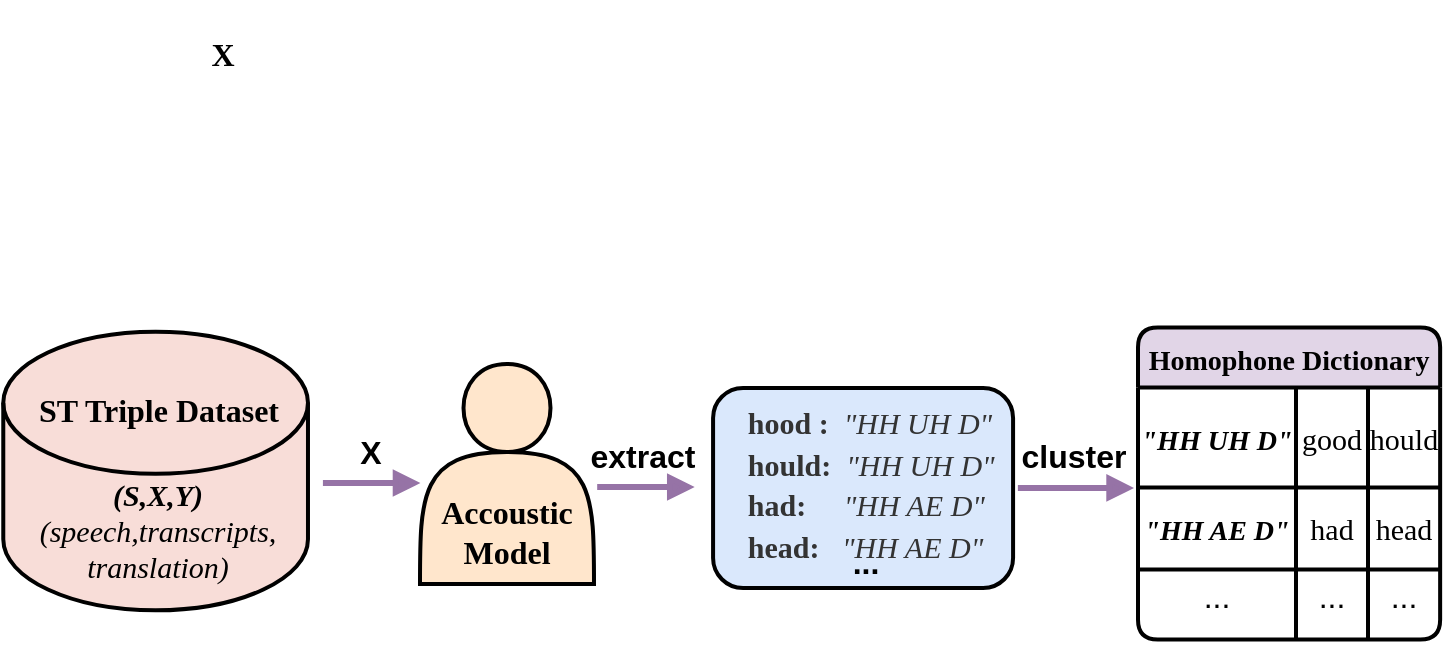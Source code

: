 <mxfile version="21.5.0" type="github">
  <diagram name="第 1 页" id="RiwEQBVP6Pt6G4PIuM6V">
    <mxGraphModel dx="1442" dy="4707" grid="1" gridSize="10" guides="1" tooltips="1" connect="1" arrows="1" fold="1" page="1" pageScale="1" pageWidth="827" pageHeight="1169" math="0" shadow="0">
      <root>
        <mxCell id="0" />
        <mxCell id="1" parent="0" />
        <mxCell id="oZS1PJBofjfwS2mwzUAG-349" value="" style="group;strokeWidth=2;" parent="1" vertex="1" connectable="0">
          <mxGeometry x="1090.0" y="-2812" width="70" height="100" as="geometry" />
        </mxCell>
        <mxCell id="oZS1PJBofjfwS2mwzUAG-350" value="" style="shape=actor;whiteSpace=wrap;html=1;fillColor=#ffe6cc;strokeColor=#000000;strokeWidth=2;" parent="oZS1PJBofjfwS2mwzUAG-349" vertex="1">
          <mxGeometry x="-20" y="-10" width="87" height="110" as="geometry" />
        </mxCell>
        <mxCell id="oZS1PJBofjfwS2mwzUAG-351" value="&lt;font size=&quot;1&quot; face=&quot;Times New Roman&quot;&gt;&lt;b style=&quot;font-size: 16px;&quot;&gt;Accoustic Model&lt;/b&gt;&lt;/font&gt;" style="text;html=1;strokeColor=none;fillColor=none;align=center;verticalAlign=middle;whiteSpace=wrap;rounded=0;" parent="oZS1PJBofjfwS2mwzUAG-349" vertex="1">
          <mxGeometry x="-0.87" y="59" width="49" height="30" as="geometry" />
        </mxCell>
        <mxCell id="oZS1PJBofjfwS2mwzUAG-362" value="" style="endArrow=block;html=1;rounded=0;strokeWidth=3;endFill=1;fillColor=#e1d5e7;strokeColor=#9673a6;movable=1;resizable=1;rotatable=1;deletable=1;editable=1;locked=0;connectable=1;" parent="1" edge="1">
          <mxGeometry width="50" height="50" relative="1" as="geometry">
            <mxPoint x="1368.93" y="-2760.04" as="sourcePoint" />
            <mxPoint x="1427" y="-2760" as="targetPoint" />
          </mxGeometry>
        </mxCell>
        <mxCell id="oZS1PJBofjfwS2mwzUAG-364" value="Homophone Dictionary" style="shape=table;startSize=30;container=1;collapsible=0;childLayout=tableLayout;strokeColor=#000000;fontSize=14;fontStyle=1;fillColor=#e1d5e7;rounded=1;verticalAlign=middle;horizontal=1;swimlaneLine=1;arcSize=11;fontFamily=Times New Roman;movable=1;resizable=1;rotatable=1;deletable=1;editable=1;locked=0;connectable=1;strokeWidth=2;" parent="1" vertex="1">
          <mxGeometry x="1429" y="-2840.23" width="151.07" height="156" as="geometry" />
        </mxCell>
        <mxCell id="oZS1PJBofjfwS2mwzUAG-365" value="" style="shape=tableRow;horizontal=0;startSize=0;swimlaneHead=0;swimlaneBody=0;strokeColor=inherit;top=0;left=0;bottom=0;right=0;collapsible=0;dropTarget=0;fillColor=none;points=[[0,0.5],[1,0.5]];portConstraint=eastwest;fontSize=16;movable=1;resizable=1;rotatable=1;deletable=1;editable=1;locked=0;connectable=1;" parent="oZS1PJBofjfwS2mwzUAG-364" vertex="1">
          <mxGeometry y="30" width="151.07" height="50" as="geometry" />
        </mxCell>
        <mxCell id="oZS1PJBofjfwS2mwzUAG-366" value="&lt;i&gt;&lt;font face=&quot;Times New Roman&quot; style=&quot;font-size: 14px;&quot;&gt;&lt;b&gt;&quot;HH UH D&quot;&lt;/b&gt;&lt;/font&gt;&lt;/i&gt;" style="shape=partialRectangle;html=1;whiteSpace=wrap;connectable=1;strokeColor=inherit;overflow=hidden;fillColor=none;top=0;left=0;bottom=0;right=0;pointerEvents=1;fontSize=16;spacing=0;movable=1;resizable=1;rotatable=1;deletable=1;editable=1;locked=0;" parent="oZS1PJBofjfwS2mwzUAG-365" vertex="1">
          <mxGeometry width="79" height="50" as="geometry">
            <mxRectangle width="79" height="50" as="alternateBounds" />
          </mxGeometry>
        </mxCell>
        <mxCell id="oZS1PJBofjfwS2mwzUAG-367" value="&lt;font face=&quot;Times New Roman&quot; style=&quot;font-size: 15px;&quot;&gt;good&lt;/font&gt;" style="shape=partialRectangle;html=1;whiteSpace=wrap;connectable=1;strokeColor=inherit;overflow=hidden;fillColor=none;top=0;left=0;bottom=0;right=0;pointerEvents=1;fontSize=16;spacing=-1;movable=1;resizable=1;rotatable=1;deletable=1;editable=1;locked=0;" parent="oZS1PJBofjfwS2mwzUAG-365" vertex="1">
          <mxGeometry x="79" width="36" height="50" as="geometry">
            <mxRectangle width="36" height="50" as="alternateBounds" />
          </mxGeometry>
        </mxCell>
        <mxCell id="oZS1PJBofjfwS2mwzUAG-368" value="&lt;font face=&quot;Times New Roman&quot; style=&quot;font-size: 15px;&quot;&gt;hould&lt;/font&gt;" style="shape=partialRectangle;html=1;whiteSpace=wrap;connectable=1;strokeColor=inherit;overflow=hidden;fillColor=none;top=0;left=0;bottom=0;right=0;pointerEvents=1;fontSize=16;spacing=-2;movable=1;resizable=1;rotatable=1;deletable=1;editable=1;locked=0;" parent="oZS1PJBofjfwS2mwzUAG-365" vertex="1">
          <mxGeometry x="115" width="36" height="50" as="geometry">
            <mxRectangle width="36" height="50" as="alternateBounds" />
          </mxGeometry>
        </mxCell>
        <mxCell id="oZS1PJBofjfwS2mwzUAG-369" value="" style="shape=tableRow;horizontal=0;startSize=0;swimlaneHead=0;swimlaneBody=0;strokeColor=inherit;top=0;left=0;bottom=0;right=0;collapsible=0;dropTarget=0;fillColor=none;points=[[0,0.5],[1,0.5]];portConstraint=eastwest;fontSize=16;movable=1;resizable=1;rotatable=1;deletable=1;editable=1;locked=0;connectable=1;" parent="oZS1PJBofjfwS2mwzUAG-364" vertex="1">
          <mxGeometry y="80" width="151.07" height="41" as="geometry" />
        </mxCell>
        <mxCell id="oZS1PJBofjfwS2mwzUAG-370" value="&lt;font size=&quot;1&quot; face=&quot;Times New Roman&quot; style=&quot;&quot;&gt;&lt;i style=&quot;font-size: 14px;&quot;&gt;&lt;b&gt;&quot;HH AE D&quot;&lt;/b&gt;&lt;/i&gt;&lt;/font&gt;" style="shape=partialRectangle;html=1;whiteSpace=wrap;connectable=1;strokeColor=inherit;overflow=hidden;fillColor=none;top=0;left=0;bottom=0;right=0;pointerEvents=1;fontSize=16;spacing=0;movable=1;resizable=1;rotatable=1;deletable=1;editable=1;locked=0;" parent="oZS1PJBofjfwS2mwzUAG-369" vertex="1">
          <mxGeometry width="79" height="41" as="geometry">
            <mxRectangle width="79" height="41" as="alternateBounds" />
          </mxGeometry>
        </mxCell>
        <mxCell id="oZS1PJBofjfwS2mwzUAG-371" value="&lt;font face=&quot;Times New Roman&quot; style=&quot;font-size: 15px;&quot;&gt;had&lt;/font&gt;" style="shape=partialRectangle;html=1;whiteSpace=wrap;connectable=1;strokeColor=inherit;overflow=hidden;fillColor=none;top=0;left=0;bottom=0;right=0;pointerEvents=1;fontSize=16;spacing=0;movable=1;resizable=1;rotatable=1;deletable=1;editable=1;locked=0;" parent="oZS1PJBofjfwS2mwzUAG-369" vertex="1">
          <mxGeometry x="79" width="36" height="41" as="geometry">
            <mxRectangle width="36" height="41" as="alternateBounds" />
          </mxGeometry>
        </mxCell>
        <mxCell id="oZS1PJBofjfwS2mwzUAG-372" value="&lt;font face=&quot;Times New Roman&quot; style=&quot;font-size: 15px;&quot;&gt;head&lt;/font&gt;" style="shape=partialRectangle;html=1;whiteSpace=wrap;connectable=1;strokeColor=inherit;overflow=hidden;fillColor=none;top=0;left=0;bottom=0;right=0;pointerEvents=1;fontSize=16;spacing=0;movable=1;resizable=1;rotatable=1;deletable=1;editable=1;locked=0;" parent="oZS1PJBofjfwS2mwzUAG-369" vertex="1">
          <mxGeometry x="115" width="36" height="41" as="geometry">
            <mxRectangle width="36" height="41" as="alternateBounds" />
          </mxGeometry>
        </mxCell>
        <mxCell id="oZS1PJBofjfwS2mwzUAG-373" style="shape=tableRow;horizontal=0;startSize=0;swimlaneHead=0;swimlaneBody=0;strokeColor=inherit;top=0;left=0;bottom=0;right=0;collapsible=0;dropTarget=0;fillColor=none;points=[[0,0.5],[1,0.5]];portConstraint=eastwest;fontSize=16;movable=1;resizable=1;rotatable=1;deletable=1;editable=1;locked=0;connectable=1;" parent="oZS1PJBofjfwS2mwzUAG-364" vertex="1">
          <mxGeometry y="121" width="151.07" height="35" as="geometry" />
        </mxCell>
        <mxCell id="oZS1PJBofjfwS2mwzUAG-374" value="..." style="shape=partialRectangle;html=1;whiteSpace=wrap;connectable=1;strokeColor=inherit;overflow=hidden;fillColor=none;top=0;left=0;bottom=0;right=0;pointerEvents=1;fontSize=16;spacing=0;spacingBottom=-6;spacingTop=-14;movable=1;resizable=1;rotatable=1;deletable=1;editable=1;locked=0;" parent="oZS1PJBofjfwS2mwzUAG-373" vertex="1">
          <mxGeometry width="79" height="35" as="geometry">
            <mxRectangle width="79" height="35" as="alternateBounds" />
          </mxGeometry>
        </mxCell>
        <mxCell id="oZS1PJBofjfwS2mwzUAG-375" value="..." style="shape=partialRectangle;html=1;whiteSpace=wrap;connectable=1;strokeColor=inherit;overflow=hidden;fillColor=none;top=0;left=0;bottom=0;right=0;pointerEvents=1;fontSize=16;spacing=0;spacingTop=-8;movable=1;resizable=1;rotatable=1;deletable=1;editable=1;locked=0;" parent="oZS1PJBofjfwS2mwzUAG-373" vertex="1">
          <mxGeometry x="79" width="36" height="35" as="geometry">
            <mxRectangle width="36" height="35" as="alternateBounds" />
          </mxGeometry>
        </mxCell>
        <mxCell id="oZS1PJBofjfwS2mwzUAG-376" value="..." style="shape=partialRectangle;html=1;whiteSpace=wrap;connectable=1;strokeColor=inherit;overflow=hidden;fillColor=none;top=0;left=0;bottom=0;right=0;pointerEvents=1;fontSize=16;spacing=0;spacingTop=-8;movable=1;resizable=1;rotatable=1;deletable=1;editable=1;locked=0;" parent="oZS1PJBofjfwS2mwzUAG-373" vertex="1">
          <mxGeometry x="115" width="36" height="35" as="geometry">
            <mxRectangle width="36" height="35" as="alternateBounds" />
          </mxGeometry>
        </mxCell>
        <mxCell id="oZS1PJBofjfwS2mwzUAG-378" value="&lt;b style=&quot;&quot;&gt;&lt;font style=&quot;font-size: 16px;&quot;&gt;cluster&lt;/font&gt;&lt;/b&gt;" style="text;html=1;strokeColor=none;fillColor=none;align=center;verticalAlign=middle;whiteSpace=wrap;rounded=0;movable=1;resizable=1;rotatable=1;deletable=1;editable=1;locked=0;connectable=1;rotation=0;" parent="1" vertex="1">
          <mxGeometry x="1342" y="-2789.12" width="110" height="26.12" as="geometry" />
        </mxCell>
        <mxCell id="oZS1PJBofjfwS2mwzUAG-402" value="&lt;font size=&quot;1&quot; face=&quot;Lucida Console&quot;&gt;&lt;b style=&quot;font-size: 16px;&quot;&gt;X&lt;/b&gt;&lt;/font&gt;" style="text;html=1;strokeColor=none;fillColor=none;align=center;verticalAlign=middle;whiteSpace=wrap;rounded=0;movable=1;resizable=1;rotatable=1;deletable=1;editable=1;locked=0;connectable=1;" parent="1" vertex="1">
          <mxGeometry x="928.58" y="-3003.75" width="85.41" height="53.75" as="geometry" />
        </mxCell>
        <mxCell id="oZS1PJBofjfwS2mwzUAG-353" value="&lt;font face=&quot;Lucida Console&quot;&gt;&lt;br&gt;&lt;/font&gt;" style="shape=cylinder3;whiteSpace=wrap;html=1;boundedLbl=1;backgroundOutline=1;size=35.505;fillColor=#F8DDD8;strokeColor=#000000;movable=1;resizable=1;rotatable=1;deletable=1;editable=1;locked=0;connectable=1;strokeWidth=2;" parent="1" vertex="1">
          <mxGeometry x="861.64" y="-2838.137" width="152.35" height="139.31" as="geometry" />
        </mxCell>
        <mxCell id="oZS1PJBofjfwS2mwzUAG-354" value="&lt;font style=&quot;font-size: 15px;&quot; face=&quot;Times New Roman&quot;&gt;&lt;i&gt;&lt;b&gt;(S,X,Y)&lt;/b&gt;&lt;br&gt;(speech,transcripts,&lt;br style=&quot;border-color: var(--border-color);&quot;&gt;translation)&lt;/i&gt;&lt;/font&gt;&lt;font face=&quot;Lucida Console&quot;&gt;&lt;br&gt;&lt;/font&gt;" style="text;html=1;strokeColor=none;fillColor=none;align=center;verticalAlign=middle;whiteSpace=wrap;rounded=0;movable=1;resizable=1;rotatable=1;deletable=1;editable=1;locked=0;connectable=1;" parent="1" vertex="1">
          <mxGeometry x="882.2" y="-2795.217" width="113.88" height="111.82" as="geometry" />
        </mxCell>
        <mxCell id="oZS1PJBofjfwS2mwzUAG-355" value="&lt;font face=&quot;Times New Roman&quot; style=&quot;font-size: 16px;&quot;&gt;&lt;b&gt;ST Triple Dataset&lt;/b&gt;&lt;/font&gt;" style="text;html=1;strokeColor=none;fillColor=none;align=center;verticalAlign=middle;whiteSpace=wrap;rounded=0;" parent="1" vertex="1">
          <mxGeometry x="870.64" y="-2814.217" width="137" height="30" as="geometry" />
        </mxCell>
        <mxCell id="BT8H_m6WZbRmsGrqhh1x-8" value="" style="group" vertex="1" connectable="0" parent="1">
          <mxGeometry x="1002.997" y="-2802.004" width="85.41" height="47.491" as="geometry" />
        </mxCell>
        <mxCell id="BT8H_m6WZbRmsGrqhh1x-9" value="" style="endArrow=block;html=1;rounded=0;strokeWidth=3;endFill=1;fillColor=#e1d5e7;strokeColor=#9673a6;movable=1;resizable=1;rotatable=1;deletable=1;editable=1;locked=0;connectable=1;" edge="1" parent="BT8H_m6WZbRmsGrqhh1x-8">
          <mxGeometry width="50" height="50" relative="1" as="geometry">
            <mxPoint x="18.463" y="39.494" as="sourcePoint" />
            <mxPoint x="67.213" y="39.494" as="targetPoint" />
          </mxGeometry>
        </mxCell>
        <mxCell id="BT8H_m6WZbRmsGrqhh1x-10" value="&lt;span style=&quot;font-size: 16px;&quot;&gt;&lt;b&gt;X&lt;/b&gt;&lt;/span&gt;" style="text;html=1;strokeColor=none;fillColor=none;align=center;verticalAlign=middle;whiteSpace=wrap;rounded=0;movable=1;resizable=1;rotatable=1;deletable=1;editable=1;locked=0;connectable=1;rotation=0;" vertex="1" parent="BT8H_m6WZbRmsGrqhh1x-8">
          <mxGeometry width="85.41" height="47.491" as="geometry" />
        </mxCell>
        <mxCell id="oZS1PJBofjfwS2mwzUAG-363" value="&lt;p style=&quot;line-height: 130%; font-size: 15px;&quot;&gt;&lt;br&gt;&lt;/p&gt;" style="rounded=1;whiteSpace=wrap;html=1;align=left;fillColor=#dae8fc;strokeColor=#000000;movable=1;resizable=1;rotatable=1;deletable=1;editable=1;locked=0;connectable=1;strokeWidth=2;" parent="1" vertex="1">
          <mxGeometry x="1216.54" y="-2810" width="150" height="100" as="geometry" />
        </mxCell>
        <mxCell id="oZS1PJBofjfwS2mwzUAG-410" value="&lt;b&gt;&lt;font style=&quot;font-size: 16px;&quot;&gt;...&lt;/font&gt;&lt;/b&gt;" style="text;html=1;strokeColor=none;fillColor=none;align=center;verticalAlign=middle;whiteSpace=wrap;rounded=0;" parent="1" vertex="1">
          <mxGeometry x="1262.54" y="-2738.0" width="60" height="30" as="geometry" />
        </mxCell>
        <mxCell id="A3MTyo62DCRhICWHN4gR-3" value="&lt;p style=&quot;border-color: var(--border-color); color: rgb(51, 51, 51); text-align: left; line-height: 19.5px; font-size: 15px;&quot;&gt;&lt;font style=&quot;border-color: var(--border-color);&quot; face=&quot;Times New Roman&quot;&gt;&lt;font style=&quot;border-color: var(--border-color);&quot;&gt;&lt;b style=&quot;border-color: var(--border-color);&quot;&gt;&amp;nbsp; &amp;nbsp;hood :&amp;nbsp;&amp;nbsp;&lt;/b&gt;&lt;i style=&quot;border-color: var(--border-color);&quot;&gt;&quot;HH UH D&quot;&lt;/i&gt;&lt;br style=&quot;border-color: var(--border-color);&quot;&gt;&lt;b style=&quot;border-color: var(--border-color);&quot;&gt;&amp;nbsp; &amp;nbsp;hould:&amp;nbsp;&amp;nbsp;&lt;/b&gt;&lt;i style=&quot;border-color: var(--border-color);&quot;&gt;&quot;HH UH D&quot;&lt;/i&gt;&lt;br style=&quot;border-color: var(--border-color);&quot;&gt;&lt;b style=&quot;border-color: var(--border-color);&quot;&gt;&amp;nbsp; &amp;nbsp;had:&amp;nbsp; &amp;nbsp; &amp;nbsp;&lt;/b&gt;&lt;i style=&quot;border-color: var(--border-color);&quot;&gt;&quot;HH AE D&quot;&lt;/i&gt;&lt;br style=&quot;border-color: var(--border-color);&quot;&gt;&lt;b style=&quot;border-color: var(--border-color);&quot;&gt;&amp;nbsp; &amp;nbsp;head:&amp;nbsp; &amp;nbsp;&lt;/b&gt;&lt;/font&gt;&lt;i style=&quot;border-color: var(--border-color);&quot;&gt;&lt;font style=&quot;border-color: var(--border-color);&quot;&gt;&quot;HH AE D&quot;&lt;/font&gt;&lt;/i&gt;&lt;i style=&quot;border-color: var(--border-color); font-weight: bold;&quot;&gt;&lt;br style=&quot;border-color: var(--border-color);&quot;&gt;&lt;/i&gt;&lt;/font&gt;&lt;/p&gt;&lt;div&gt;&lt;font style=&quot;border-color: var(--border-color);&quot; face=&quot;Times New Roman&quot;&gt;&lt;i style=&quot;border-color: var(--border-color);&quot;&gt;&lt;font style=&quot;border-color: var(--border-color);&quot;&gt;&lt;br&gt;&lt;/font&gt;&lt;/i&gt;&lt;/font&gt;&lt;/div&gt;" style="text;html=1;strokeColor=none;fillColor=none;align=center;verticalAlign=middle;whiteSpace=wrap;rounded=0;" parent="1" vertex="1">
          <mxGeometry x="1159" y="-2769" width="262" height="30" as="geometry" />
        </mxCell>
        <mxCell id="oZS1PJBofjfwS2mwzUAG-361" value="" style="endArrow=block;html=1;rounded=0;strokeWidth=3;endFill=1;fillColor=#e1d5e7;strokeColor=#9673a6;movable=1;resizable=1;rotatable=1;deletable=1;editable=1;locked=0;connectable=1;" parent="1" edge="1">
          <mxGeometry width="50" height="50" relative="1" as="geometry">
            <mxPoint x="1158.59" y="-2760.51" as="sourcePoint" />
            <mxPoint x="1207.34" y="-2760.51" as="targetPoint" />
          </mxGeometry>
        </mxCell>
        <mxCell id="oZS1PJBofjfwS2mwzUAG-377" value="&lt;font style=&quot;font-size: 16px;&quot;&gt;&lt;b&gt;extract&lt;/b&gt;&lt;/font&gt;" style="text;html=1;strokeColor=none;fillColor=none;align=center;verticalAlign=middle;whiteSpace=wrap;rounded=0;movable=1;resizable=1;rotatable=1;deletable=1;editable=1;locked=0;connectable=1;rotation=0;" parent="1" vertex="1">
          <mxGeometry x="1139.127" y="-2800.004" width="85.41" height="47.491" as="geometry" />
        </mxCell>
      </root>
    </mxGraphModel>
  </diagram>
</mxfile>
